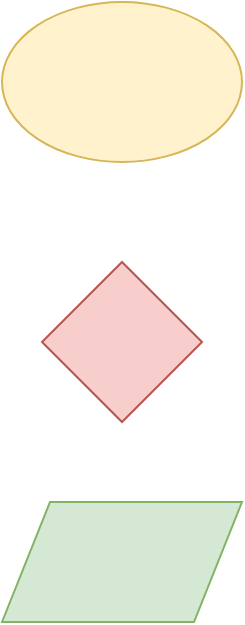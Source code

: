 <mxfile version="12.9.14" type="github"><diagram id="1_SMXoqmOuXxsnugo2xT" name="Page-1"><mxGraphModel dx="830" dy="468" grid="1" gridSize="10" guides="1" tooltips="1" connect="1" arrows="1" fold="1" page="1" pageScale="1" pageWidth="827" pageHeight="1169" math="0" shadow="0"><root><mxCell id="0"/><mxCell id="1" parent="0"/><mxCell id="ewx8NHcaq-8It_oXLubg-1" value="" style="ellipse;whiteSpace=wrap;html=1;fillColor=#fff2cc;strokeColor=#d6b656;" vertex="1" parent="1"><mxGeometry x="170" y="60" width="120" height="80" as="geometry"/></mxCell><mxCell id="ewx8NHcaq-8It_oXLubg-2" value="" style="rhombus;whiteSpace=wrap;html=1;fillColor=#f8cecc;strokeColor=#b85450;" vertex="1" parent="1"><mxGeometry x="190" y="190" width="80" height="80" as="geometry"/></mxCell><mxCell id="ewx8NHcaq-8It_oXLubg-3" value="" style="shape=parallelogram;perimeter=parallelogramPerimeter;whiteSpace=wrap;html=1;fillColor=#d5e8d4;strokeColor=#82b366;" vertex="1" parent="1"><mxGeometry x="170" y="310" width="120" height="60" as="geometry"/></mxCell></root></mxGraphModel></diagram></mxfile>